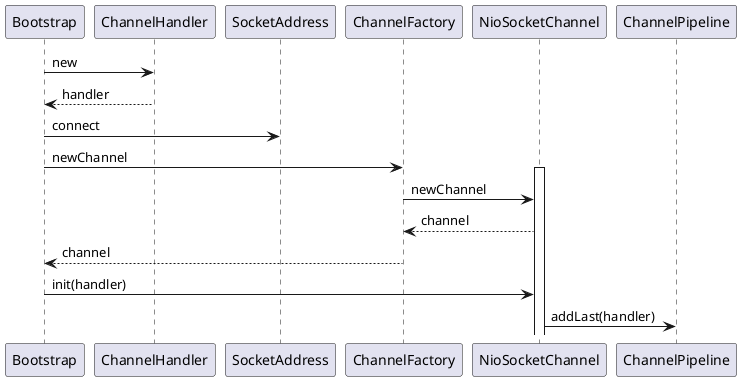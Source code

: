 @startuml
Bootstrap -> ChannelHandler:new
Bootstrap <-- ChannelHandler:handler
Bootstrap -> SocketAddress: connect
Bootstrap -> ChannelFactory:newChannel
activate NioSocketChannel
ChannelFactory -> NioSocketChannel:newChannel
ChannelFactory <-- NioSocketChannel:channel
Bootstrap <-- ChannelFactory:channel

Bootstrap -> NioSocketChannel:init(handler)
NioSocketChannel -> ChannelPipeline: addLast(handler)
@enduml